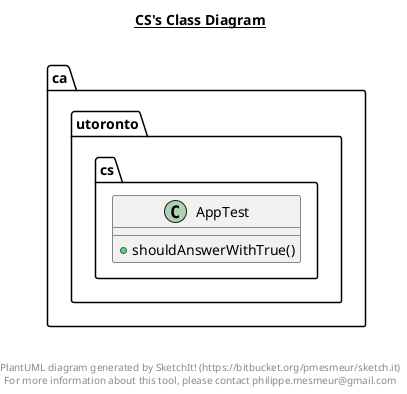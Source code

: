 @startuml

title __CS's Class Diagram__\n

  namespace ca.utoronto.cs {
    class ca.utoronto.cs.AppTest {
        + shouldAnswerWithTrue()
    }
  }
  



right footer


PlantUML diagram generated by SketchIt! (https://bitbucket.org/pmesmeur/sketch.it)
For more information about this tool, please contact philippe.mesmeur@gmail.com
endfooter

@enduml
